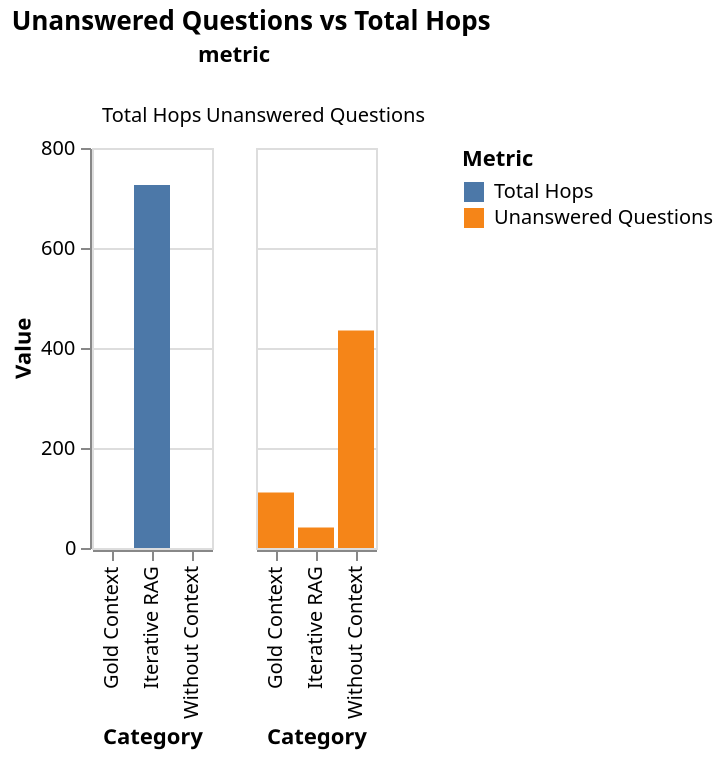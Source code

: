 {
  "$schema": "https://vega.github.io/schema/vega-lite/v5.json",
  "title": "Unanswered Questions vs Total Hops",
  "data": {
    "values": [
      {
        "category": "Iterative RAG",
        "metric": "Unanswered Questions",
        "value": 41
      },
      {
        "category": "Iterative RAG",
        "metric": "Total Hops",
        "value": 726
      },
      {
        "category": "Without Context",
        "metric": "Unanswered Questions",
        "value": 435
      },
      {
        "category": "Without Context",
        "metric": "Total Hops",
        "value": 0
      },
      {
        "category": "Gold Context",
        "metric": "Unanswered Questions",
        "value": 111
      },
      {
        "category": "Gold Context",
        "metric": "Total Hops",
        "value": 0
      }
    ]
  },
  "mark": "bar",
  "encoding": {
    "x": {
      "field": "category",
      "type": "nominal",
      "axis": {
        "title": "Category"
      }
    },
    "y": {
      "field": "value",
      "type": "quantitative",
      "axis": {
        "title": "Value"
      }
    },
    "color": {
      "field": "metric",
      "type": "nominal",
      "legend": {
        "title": "Metric"
      }
    },
    "column": {
      "field": "metric",
      "type": "nominal"
    }
  }
}